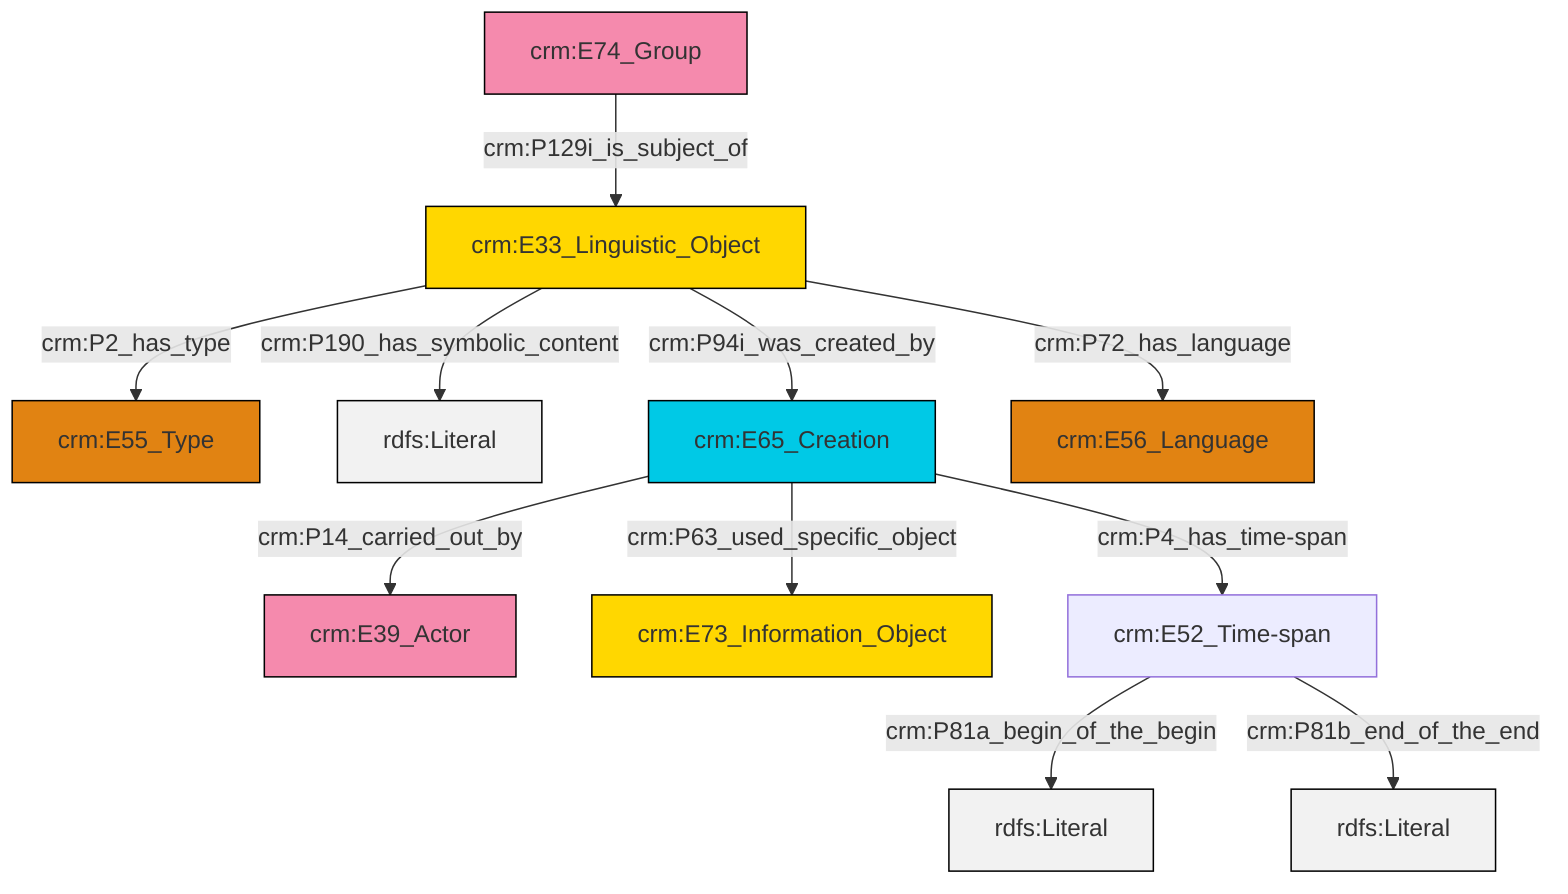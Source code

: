 graph TD
classDef Literal fill:#f2f2f2,stroke:#000000;
classDef CRM_Entity fill:#FFFFFF,stroke:#000000;
classDef Temporal_Entity fill:#00C9E6, stroke:#000000;
classDef Type fill:#E18312, stroke:#000000;
classDef Time-Span fill:#2C9C91, stroke:#000000;
classDef Appellation fill:#FFEB7F, stroke:#000000;
classDef Place fill:#008836, stroke:#000000;
classDef Persistent_Item fill:#B266B2, stroke:#000000;
classDef Conceptual_Object fill:#FFD700, stroke:#000000;
classDef Physical_Thing fill:#D2B48C, stroke:#000000;
classDef Actor fill:#f58aad, stroke:#000000;
classDef PC_Classes fill:#4ce600, stroke:#000000;
classDef Multi fill:#cccccc,stroke:#000000;

2["crm:E33_Linguistic_Object"]:::Conceptual_Object -->|crm:P190_has_symbolic_content| 3[rdfs:Literal]:::Literal
2["crm:E33_Linguistic_Object"]:::Conceptual_Object -->|crm:P2_has_type| 0["crm:E55_Type"]:::Type
4["crm:E65_Creation"]:::Temporal_Entity -->|crm:P14_carried_out_by| 5["crm:E39_Actor"]:::Actor
2["crm:E33_Linguistic_Object"]:::Conceptual_Object -->|crm:P94i_was_created_by| 4["crm:E65_Creation"]:::Temporal_Entity
2["crm:E33_Linguistic_Object"]:::Conceptual_Object -->|crm:P72_has_language| 8["crm:E56_Language"]:::Type
4["crm:E65_Creation"]:::Temporal_Entity -->|crm:P63_used_specific_object| 9["crm:E73_Information_Object"]:::Conceptual_Object
6["crm:E74_Group"]:::Actor -->|crm:P129i_is_subject_of| 2["crm:E33_Linguistic_Object"]:::Conceptual_Object
10["crm:E52_Time-span"]:::Default -->|crm:P81a_begin_of_the_begin| 14[rdfs:Literal]:::Literal
10["crm:E52_Time-span"]:::Default -->|crm:P81b_end_of_the_end| 16[rdfs:Literal]:::Literal
4["crm:E65_Creation"]:::Temporal_Entity -->|crm:P4_has_time-span| 10["crm:E52_Time-span"]:::Default